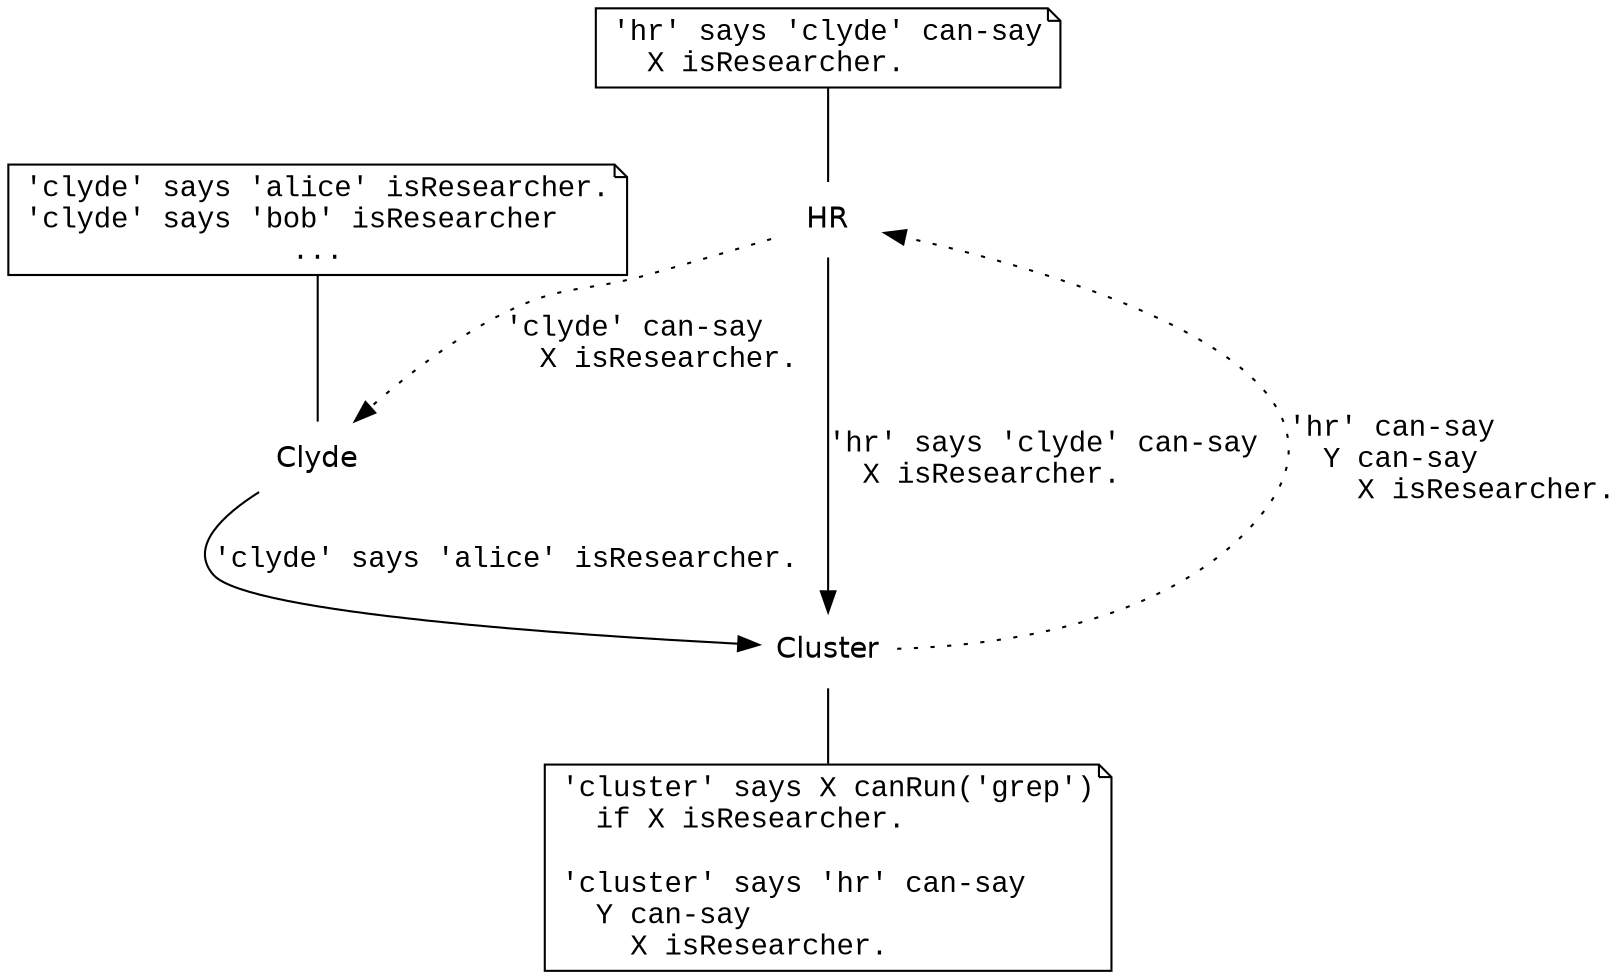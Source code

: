 digraph {
	spline=true;
	overlap=false;
	concentrate=false;
	rankdir=TB;
	
	graph [fontname="helvetica"];

	node [fontname="helvetica" shape=plaintext];
	hr [label="HR"];
	cluster [label="Cluster"];
	clyde [label="Clyde"];

	node [fontname="courier new" shape=note];
	c1 [label="'cluster' says X canRun('grep')\l  if X isResearcher.\l\l'cluster' says 'hr' can-say\l  Y can-say\l    X isResearcher.\l"];
	
	r1 [label="'clyde' says 'alice' isResearcher.\l'clyde' says 'bob' isResearcher\l..."];
	h1 [label="'hr' says 'clyde' can-say\l  X isResearcher.\l"];

	{ rank=max c1 }

	edge [fontname="courier new" style=dotted];
	cluster -> hr [label="'hr' can-say\l  Y can-say\l    X isResearcher.\l"];
	hr -> clyde [label="'clyde' can-say\l  X isResearcher.\l"];

	edge [fontname="courier new" style=solid];
	hr -> cluster [label="'hr' says 'clyde' can-say\l  X isResearcher.\l"];
	clyde -> cluster [label="'clyde' says 'alice' isResearcher."];

	edge [arrowhead=none arrowtail=none style=solid];
	c1 -> cluster;
	h1 -> hr;
	r1 -> clyde;
}	